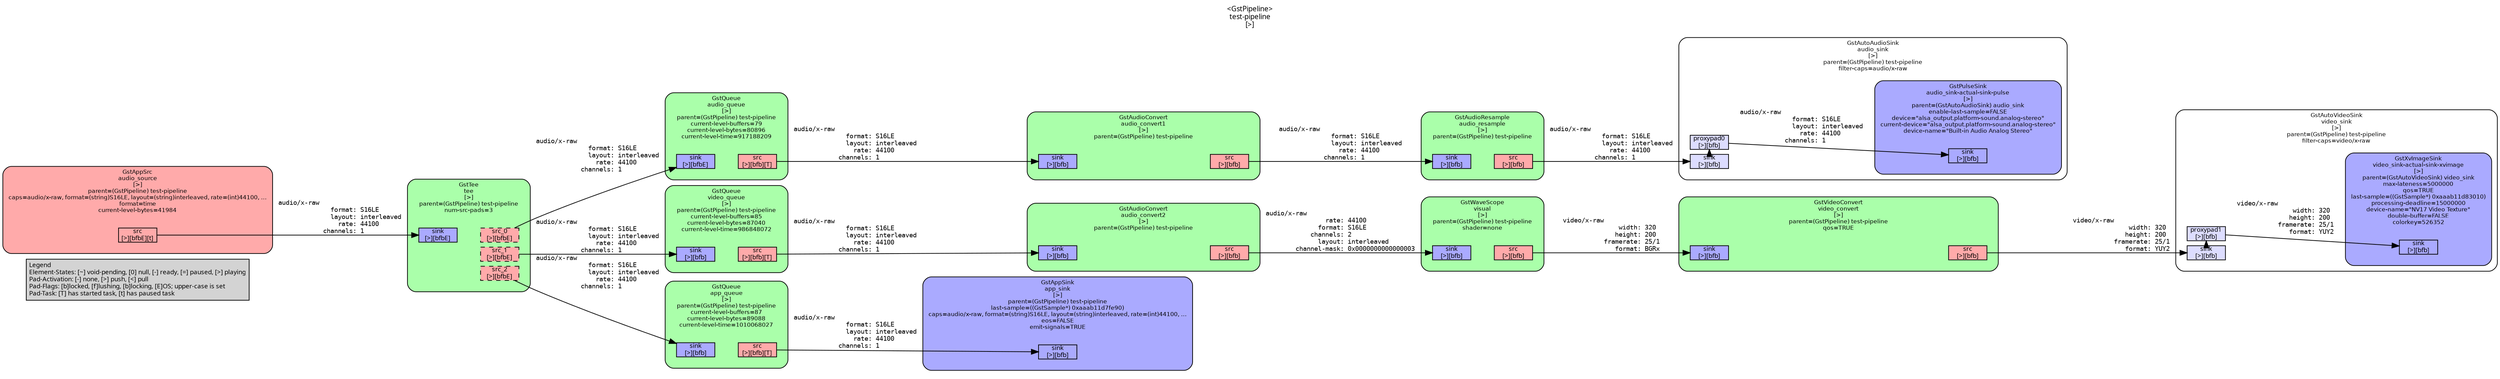 digraph pipeline {
  rankdir=LR;
  fontname="sans";
  fontsize="10";
  labelloc=t;
  nodesep=.1;
  ranksep=.2;
  label="<GstPipeline>\ntest-pipeline\n[>]";
  node [style="filled,rounded", shape=box, fontsize="9", fontname="sans", margin="0.0,0.0"];
  edge [labelfontsize="6", fontsize="9", fontname="monospace"];
  
  legend [
    pos="0,0!",
    margin="0.05,0.05",
    style="filled",
    label="Legend\lElement-States: [~] void-pending, [0] null, [-] ready, [=] paused, [>] playing\lPad-Activation: [-] none, [>] push, [<] pull\lPad-Flags: [b]locked, [f]lushing, [b]locking, [E]OS; upper-case is set\lPad-Task: [T] has started task, [t] has paused task\l",
  ];
  subgraph cluster_app_sink_0xaaab11dbfbe0 {
    fontname="Bitstream Vera Sans";
    fontsize="8";
    style="filled,rounded";
    color=black;
    label="GstAppSink\napp_sink\n[>]\nparent=(GstPipeline) test-pipeline\nlast-sample=((GstSample*) 0xaaab11d7fe90)\ncaps=audio/x-raw, format=(string)S16LE, layout=(string)interleaved, rate=(int)44100, …\neos=FALSE\nemit-signals=TRUE";
    subgraph cluster_app_sink_0xaaab11dbfbe0_sink {
      label="";
      style="invis";
      app_sink_0xaaab11dbfbe0_sink_0xaaab11dab0e0 [color=black, fillcolor="#aaaaff", label="sink\n[>][bfb]", height="0.2", style="filled,solid"];
    }

    fillcolor="#aaaaff";
  }

  subgraph cluster_app_queue_0xaaab11d946b0 {
    fontname="Bitstream Vera Sans";
    fontsize="8";
    style="filled,rounded";
    color=black;
    label="GstQueue\napp_queue\n[>]\nparent=(GstPipeline) test-pipeline\ncurrent-level-buffers=87\ncurrent-level-bytes=89088\ncurrent-level-time=1010068027";
    subgraph cluster_app_queue_0xaaab11d946b0_sink {
      label="";
      style="invis";
      app_queue_0xaaab11d946b0_sink_0xaaab11daac40 [color=black, fillcolor="#aaaaff", label="sink\n[>][bfb]", height="0.2", style="filled,solid"];
    }

    subgraph cluster_app_queue_0xaaab11d946b0_src {
      label="";
      style="invis";
      app_queue_0xaaab11d946b0_src_0xaaab11daae90 [color=black, fillcolor="#ffaaaa", label="src\n[>][bfb][T]", height="0.2", style="filled,solid"];
    }

    app_queue_0xaaab11d946b0_sink_0xaaab11daac40 -> app_queue_0xaaab11d946b0_src_0xaaab11daae90 [style="invis"];
    fillcolor="#aaffaa";
  }

  app_queue_0xaaab11d946b0_src_0xaaab11daae90 -> app_sink_0xaaab11dbfbe0_sink_0xaaab11dab0e0 [label="audio/x-raw\l              format: S16LE\l              layout: interleaved\l                rate: 44100\l            channels: 1\l"]
  subgraph cluster_video_sink_0xaaab11d9f220 {
    fontname="Bitstream Vera Sans";
    fontsize="8";
    style="filled,rounded";
    color=black;
    label="GstAutoVideoSink\nvideo_sink\n[>]\nparent=(GstPipeline) test-pipeline\nfilter-caps=video/x-raw";
    subgraph cluster_video_sink_0xaaab11d9f220_sink {
      label="";
      style="invis";
      _proxypad1_0xaaab11da4380 [color=black, fillcolor="#ddddff", label="proxypad1\n[>][bfb]", height="0.2", style="filled,solid"];
    video_sink_0xaaab11d9f220_sink_0xaaab11da2410 -> _proxypad1_0xaaab11da4380 [style=dashed, minlen=0]
      video_sink_0xaaab11d9f220_sink_0xaaab11da2410 [color=black, fillcolor="#ddddff", label="sink\n[>][bfb]", height="0.2", style="filled,solid"];
    }

    fillcolor="#ffffff";
    subgraph cluster_video_sink_actual_sink_xvimage_0xaaab11dca3d0 {
      fontname="Bitstream Vera Sans";
      fontsize="8";
      style="filled,rounded";
      color=black;
      label="GstXvImageSink\nvideo_sink-actual-sink-xvimage\n[>]\nparent=(GstAutoVideoSink) video_sink\nmax-lateness=5000000\nqos=TRUE\nlast-sample=((GstSample*) 0xaaab11d83010)\nprocessing-deadline=15000000\ndevice-name=\"NV17 Video Texture\"\ndouble-buffer=FALSE\ncolorkey=526352";
      subgraph cluster_video_sink_actual_sink_xvimage_0xaaab11dca3d0_sink {
        label="";
        style="invis";
        video_sink_actual_sink_xvimage_0xaaab11dca3d0_sink_0xaaab11dab330 [color=black, fillcolor="#aaaaff", label="sink\n[>][bfb]", height="0.2", style="filled,solid"];
      }

      fillcolor="#aaaaff";
    }

    _proxypad1_0xaaab11da4380 -> video_sink_actual_sink_xvimage_0xaaab11dca3d0_sink_0xaaab11dab330 [label="video/x-raw\l               width: 320\l              height: 200\l           framerate: 25/1\l              format: YUY2\l"]
  }

  subgraph cluster_video_convert_0xaaab11b489b0 {
    fontname="Bitstream Vera Sans";
    fontsize="8";
    style="filled,rounded";
    color=black;
    label="GstVideoConvert\nvideo_convert\n[>]\nparent=(GstPipeline) test-pipeline\nqos=TRUE";
    subgraph cluster_video_convert_0xaaab11b489b0_sink {
      label="";
      style="invis";
      video_convert_0xaaab11b489b0_sink_0xaaab11daa550 [color=black, fillcolor="#aaaaff", label="sink\n[>][bfb]", height="0.2", style="filled,solid"];
    }

    subgraph cluster_video_convert_0xaaab11b489b0_src {
      label="";
      style="invis";
      video_convert_0xaaab11b489b0_src_0xaaab11daa7a0 [color=black, fillcolor="#ffaaaa", label="src\n[>][bfb]", height="0.2", style="filled,solid"];
    }

    video_convert_0xaaab11b489b0_sink_0xaaab11daa550 -> video_convert_0xaaab11b489b0_src_0xaaab11daa7a0 [style="invis"];
    fillcolor="#aaffaa";
  }

  video_convert_0xaaab11b489b0_src_0xaaab11daa7a0 -> video_sink_0xaaab11d9f220_sink_0xaaab11da2410 [label="video/x-raw\l               width: 320\l              height: 200\l           framerate: 25/1\l              format: YUY2\l"]
  subgraph cluster_visual_0xaaab11dae4f0 {
    fontname="Bitstream Vera Sans";
    fontsize="8";
    style="filled,rounded";
    color=black;
    label="GstWaveScope\nvisual\n[>]\nparent=(GstPipeline) test-pipeline\nshader=none";
    subgraph cluster_visual_0xaaab11dae4f0_sink {
      label="";
      style="invis";
      visual_0xaaab11dae4f0_sink_0xaaab11daa0b0 [color=black, fillcolor="#aaaaff", label="sink\n[>][bfb]", height="0.2", style="filled,solid"];
    }

    subgraph cluster_visual_0xaaab11dae4f0_src {
      label="";
      style="invis";
      visual_0xaaab11dae4f0_src_0xaaab11daa300 [color=black, fillcolor="#ffaaaa", label="src\n[>][bfb]", height="0.2", style="filled,solid"];
    }

    visual_0xaaab11dae4f0_sink_0xaaab11daa0b0 -> visual_0xaaab11dae4f0_src_0xaaab11daa300 [style="invis"];
    fillcolor="#aaffaa";
  }

  visual_0xaaab11dae4f0_src_0xaaab11daa300 -> video_convert_0xaaab11b489b0_sink_0xaaab11daa550 [label="video/x-raw\l               width: 320\l              height: 200\l           framerate: 25/1\l              format: BGRx\l"]
  subgraph cluster_audio_convert2_0xaaab11da91d0 {
    fontname="Bitstream Vera Sans";
    fontsize="8";
    style="filled,rounded";
    color=black;
    label="GstAudioConvert\naudio_convert2\n[>]\nparent=(GstPipeline) test-pipeline";
    subgraph cluster_audio_convert2_0xaaab11da91d0_sink {
      label="";
      style="invis";
      audio_convert2_0xaaab11da91d0_sink_0xaaab11d8ba20 [color=black, fillcolor="#aaaaff", label="sink\n[>][bfb]", height="0.2", style="filled,solid"];
    }

    subgraph cluster_audio_convert2_0xaaab11da91d0_src {
      label="";
      style="invis";
      audio_convert2_0xaaab11da91d0_src_0xaaab11d8bc70 [color=black, fillcolor="#ffaaaa", label="src\n[>][bfb]", height="0.2", style="filled,solid"];
    }

    audio_convert2_0xaaab11da91d0_sink_0xaaab11d8ba20 -> audio_convert2_0xaaab11da91d0_src_0xaaab11d8bc70 [style="invis"];
    fillcolor="#aaffaa";
  }

  audio_convert2_0xaaab11da91d0_src_0xaaab11d8bc70 -> visual_0xaaab11dae4f0_sink_0xaaab11daa0b0 [label="audio/x-raw\l                rate: 44100\l              format: S16LE\l            channels: 2\l              layout: interleaved\l        channel-mask: 0x0000000000000003\l"]
  subgraph cluster_video_queue_0xaaab11d943b0 {
    fontname="Bitstream Vera Sans";
    fontsize="8";
    style="filled,rounded";
    color=black;
    label="GstQueue\nvideo_queue\n[>]\nparent=(GstPipeline) test-pipeline\ncurrent-level-buffers=85\ncurrent-level-bytes=87040\ncurrent-level-time=986848072";
    subgraph cluster_video_queue_0xaaab11d943b0_sink {
      label="";
      style="invis";
      video_queue_0xaaab11d943b0_sink_0xaaab11d8b580 [color=black, fillcolor="#aaaaff", label="sink\n[>][bfb]", height="0.2", style="filled,solid"];
    }

    subgraph cluster_video_queue_0xaaab11d943b0_src {
      label="";
      style="invis";
      video_queue_0xaaab11d943b0_src_0xaaab11d8b7d0 [color=black, fillcolor="#ffaaaa", label="src\n[>][bfb][T]", height="0.2", style="filled,solid"];
    }

    video_queue_0xaaab11d943b0_sink_0xaaab11d8b580 -> video_queue_0xaaab11d943b0_src_0xaaab11d8b7d0 [style="invis"];
    fillcolor="#aaffaa";
  }

  video_queue_0xaaab11d943b0_src_0xaaab11d8b7d0 -> audio_convert2_0xaaab11da91d0_sink_0xaaab11d8ba20 [label="audio/x-raw\l              format: S16LE\l              layout: interleaved\l                rate: 44100\l            channels: 1\l"]
  subgraph cluster_audio_sink_0xaaab11d9f030 {
    fontname="Bitstream Vera Sans";
    fontsize="8";
    style="filled,rounded";
    color=black;
    label="GstAutoAudioSink\naudio_sink\n[>]\nparent=(GstPipeline) test-pipeline\nfilter-caps=audio/x-raw";
    subgraph cluster_audio_sink_0xaaab11d9f030_sink {
      label="";
      style="invis";
      _proxypad0_0xaaab11da4120 [color=black, fillcolor="#ddddff", label="proxypad0\n[>][bfb]", height="0.2", style="filled,solid"];
    audio_sink_0xaaab11d9f030_sink_0xaaab11da2190 -> _proxypad0_0xaaab11da4120 [style=dashed, minlen=0]
      audio_sink_0xaaab11d9f030_sink_0xaaab11da2190 [color=black, fillcolor="#ddddff", label="sink\n[>][bfb]", height="0.2", style="filled,solid"];
    }

    fillcolor="#ffffff";
    subgraph cluster_audio_sink_actual_sink_pulse_0xaaab11de5c20 {
      fontname="Bitstream Vera Sans";
      fontsize="8";
      style="filled,rounded";
      color=black;
      label="GstPulseSink\naudio_sink-actual-sink-pulse\n[>]\nparent=(GstAutoAudioSink) audio_sink\nenable-last-sample=FALSE\ndevice=\"alsa_output.platform-sound.analog-stereo\"\ncurrent-device=\"alsa_output.platform-sound.analog-stereo\"\ndevice-name=\"Built-in Audio Analog Stereo\"";
      subgraph cluster_audio_sink_actual_sink_pulse_0xaaab11de5c20_sink {
        label="";
        style="invis";
        audio_sink_actual_sink_pulse_0xaaab11de5c20_sink_0xaaab11dab580 [color=black, fillcolor="#aaaaff", label="sink\n[>][bfb]", height="0.2", style="filled,solid"];
      }

      fillcolor="#aaaaff";
    }

    _proxypad0_0xaaab11da4120 -> audio_sink_actual_sink_pulse_0xaaab11de5c20_sink_0xaaab11dab580 [label="audio/x-raw\l              format: S16LE\l              layout: interleaved\l                rate: 44100\l            channels: 1\l"]
  }

  subgraph cluster_audio_resample_0xaaab11d9c780 {
    fontname="Bitstream Vera Sans";
    fontsize="8";
    style="filled,rounded";
    color=black;
    label="GstAudioResample\naudio_resample\n[>]\nparent=(GstPipeline) test-pipeline";
    subgraph cluster_audio_resample_0xaaab11d9c780_sink {
      label="";
      style="invis";
      audio_resample_0xaaab11d9c780_sink_0xaaab11d8ae90 [color=black, fillcolor="#aaaaff", label="sink\n[>][bfb]", height="0.2", style="filled,solid"];
    }

    subgraph cluster_audio_resample_0xaaab11d9c780_src {
      label="";
      style="invis";
      audio_resample_0xaaab11d9c780_src_0xaaab11d8b0e0 [color=black, fillcolor="#ffaaaa", label="src\n[>][bfb]", height="0.2", style="filled,solid"];
    }

    audio_resample_0xaaab11d9c780_sink_0xaaab11d8ae90 -> audio_resample_0xaaab11d9c780_src_0xaaab11d8b0e0 [style="invis"];
    fillcolor="#aaffaa";
  }

  audio_resample_0xaaab11d9c780_src_0xaaab11d8b0e0 -> audio_sink_0xaaab11d9f030_sink_0xaaab11da2190 [label="audio/x-raw\l              format: S16LE\l              layout: interleaved\l                rate: 44100\l            channels: 1\l"]
  subgraph cluster_audio_convert1_0xaaab11d993d0 {
    fontname="Bitstream Vera Sans";
    fontsize="8";
    style="filled,rounded";
    color=black;
    label="GstAudioConvert\naudio_convert1\n[>]\nparent=(GstPipeline) test-pipeline";
    subgraph cluster_audio_convert1_0xaaab11d993d0_sink {
      label="";
      style="invis";
      audio_convert1_0xaaab11d993d0_sink_0xaaab11d8a9f0 [color=black, fillcolor="#aaaaff", label="sink\n[>][bfb]", height="0.2", style="filled,solid"];
    }

    subgraph cluster_audio_convert1_0xaaab11d993d0_src {
      label="";
      style="invis";
      audio_convert1_0xaaab11d993d0_src_0xaaab11d8ac40 [color=black, fillcolor="#ffaaaa", label="src\n[>][bfb]", height="0.2", style="filled,solid"];
    }

    audio_convert1_0xaaab11d993d0_sink_0xaaab11d8a9f0 -> audio_convert1_0xaaab11d993d0_src_0xaaab11d8ac40 [style="invis"];
    fillcolor="#aaffaa";
  }

  audio_convert1_0xaaab11d993d0_src_0xaaab11d8ac40 -> audio_resample_0xaaab11d9c780_sink_0xaaab11d8ae90 [label="audio/x-raw\l              format: S16LE\l              layout: interleaved\l                rate: 44100\l            channels: 1\l"]
  subgraph cluster_audio_queue_0xaaab11d940b0 {
    fontname="Bitstream Vera Sans";
    fontsize="8";
    style="filled,rounded";
    color=black;
    label="GstQueue\naudio_queue\n[>]\nparent=(GstPipeline) test-pipeline\ncurrent-level-buffers=79\ncurrent-level-bytes=80896\ncurrent-level-time=917188209";
    subgraph cluster_audio_queue_0xaaab11d940b0_sink {
      label="";
      style="invis";
      audio_queue_0xaaab11d940b0_sink_0xaaab11d8a550 [color=black, fillcolor="#aaaaff", label="sink\n[>][bfbE]", height="0.2", style="filled,solid"];
    }

    subgraph cluster_audio_queue_0xaaab11d940b0_src {
      label="";
      style="invis";
      audio_queue_0xaaab11d940b0_src_0xaaab11d8a7a0 [color=black, fillcolor="#ffaaaa", label="src\n[>][bfb][T]", height="0.2", style="filled,solid"];
    }

    audio_queue_0xaaab11d940b0_sink_0xaaab11d8a550 -> audio_queue_0xaaab11d940b0_src_0xaaab11d8a7a0 [style="invis"];
    fillcolor="#aaffaa";
  }

  audio_queue_0xaaab11d940b0_src_0xaaab11d8a7a0 -> audio_convert1_0xaaab11d993d0_sink_0xaaab11d8a9f0 [label="audio/x-raw\l              format: S16LE\l              layout: interleaved\l                rate: 44100\l            channels: 1\l"]
  subgraph cluster_tee_0xaaab11d90000 {
    fontname="Bitstream Vera Sans";
    fontsize="8";
    style="filled,rounded";
    color=black;
    label="GstTee\ntee\n[>]\nparent=(GstPipeline) test-pipeline\nnum-src-pads=3";
    subgraph cluster_tee_0xaaab11d90000_sink {
      label="";
      style="invis";
      tee_0xaaab11d90000_sink_0xaaab11d8a300 [color=black, fillcolor="#aaaaff", label="sink\n[>][bfbE]", height="0.2", style="filled,solid"];
    }

    subgraph cluster_tee_0xaaab11d90000_src {
      label="";
      style="invis";
      tee_0xaaab11d90000_src_0_0xaaab11da45d0 [color=black, fillcolor="#ffaaaa", label="src_0\n[>][bfbE]", height="0.2", style="filled,dashed"];
      tee_0xaaab11d90000_src_1_0xaaab11da4830 [color=black, fillcolor="#ffaaaa", label="src_1\n[>][bfbE]", height="0.2", style="filled,dashed"];
      tee_0xaaab11d90000_src_2_0xaaab11da4a90 [color=black, fillcolor="#ffaaaa", label="src_2\n[>][bfbE]", height="0.2", style="filled,dashed"];
    }

    tee_0xaaab11d90000_sink_0xaaab11d8a300 -> tee_0xaaab11d90000_src_0_0xaaab11da45d0 [style="invis"];
    fillcolor="#aaffaa";
  }

  tee_0xaaab11d90000_src_0_0xaaab11da45d0 -> audio_queue_0xaaab11d940b0_sink_0xaaab11d8a550 [label="audio/x-raw\l              format: S16LE\l              layout: interleaved\l                rate: 44100\l            channels: 1\l"]
  tee_0xaaab11d90000_src_1_0xaaab11da4830 -> video_queue_0xaaab11d943b0_sink_0xaaab11d8b580 [label="audio/x-raw\l              format: S16LE\l              layout: interleaved\l                rate: 44100\l            channels: 1\l"]
  tee_0xaaab11d90000_src_2_0xaaab11da4a90 -> app_queue_0xaaab11d946b0_sink_0xaaab11daac40 [label="audio/x-raw\l              format: S16LE\l              layout: interleaved\l                rate: 44100\l            channels: 1\l"]
  subgraph cluster_audio_source_0xaaab11d88630 {
    fontname="Bitstream Vera Sans";
    fontsize="8";
    style="filled,rounded";
    color=black;
    label="GstAppSrc\naudio_source\n[>]\nparent=(GstPipeline) test-pipeline\ncaps=audio/x-raw, format=(string)S16LE, layout=(string)interleaved, rate=(int)44100, …\nformat=time\ncurrent-level-bytes=41984";
    subgraph cluster_audio_source_0xaaab11d88630_src {
      label="";
      style="invis";
      audio_source_0xaaab11d88630_src_0xaaab11d8a0b0 [color=black, fillcolor="#ffaaaa", label="src\n[>][bfbE][t]", height="0.2", style="filled,solid"];
    }

    fillcolor="#ffaaaa";
  }

  audio_source_0xaaab11d88630_src_0xaaab11d8a0b0 -> tee_0xaaab11d90000_sink_0xaaab11d8a300 [label="audio/x-raw\l              format: S16LE\l              layout: interleaved\l                rate: 44100\l            channels: 1\l"]
}
